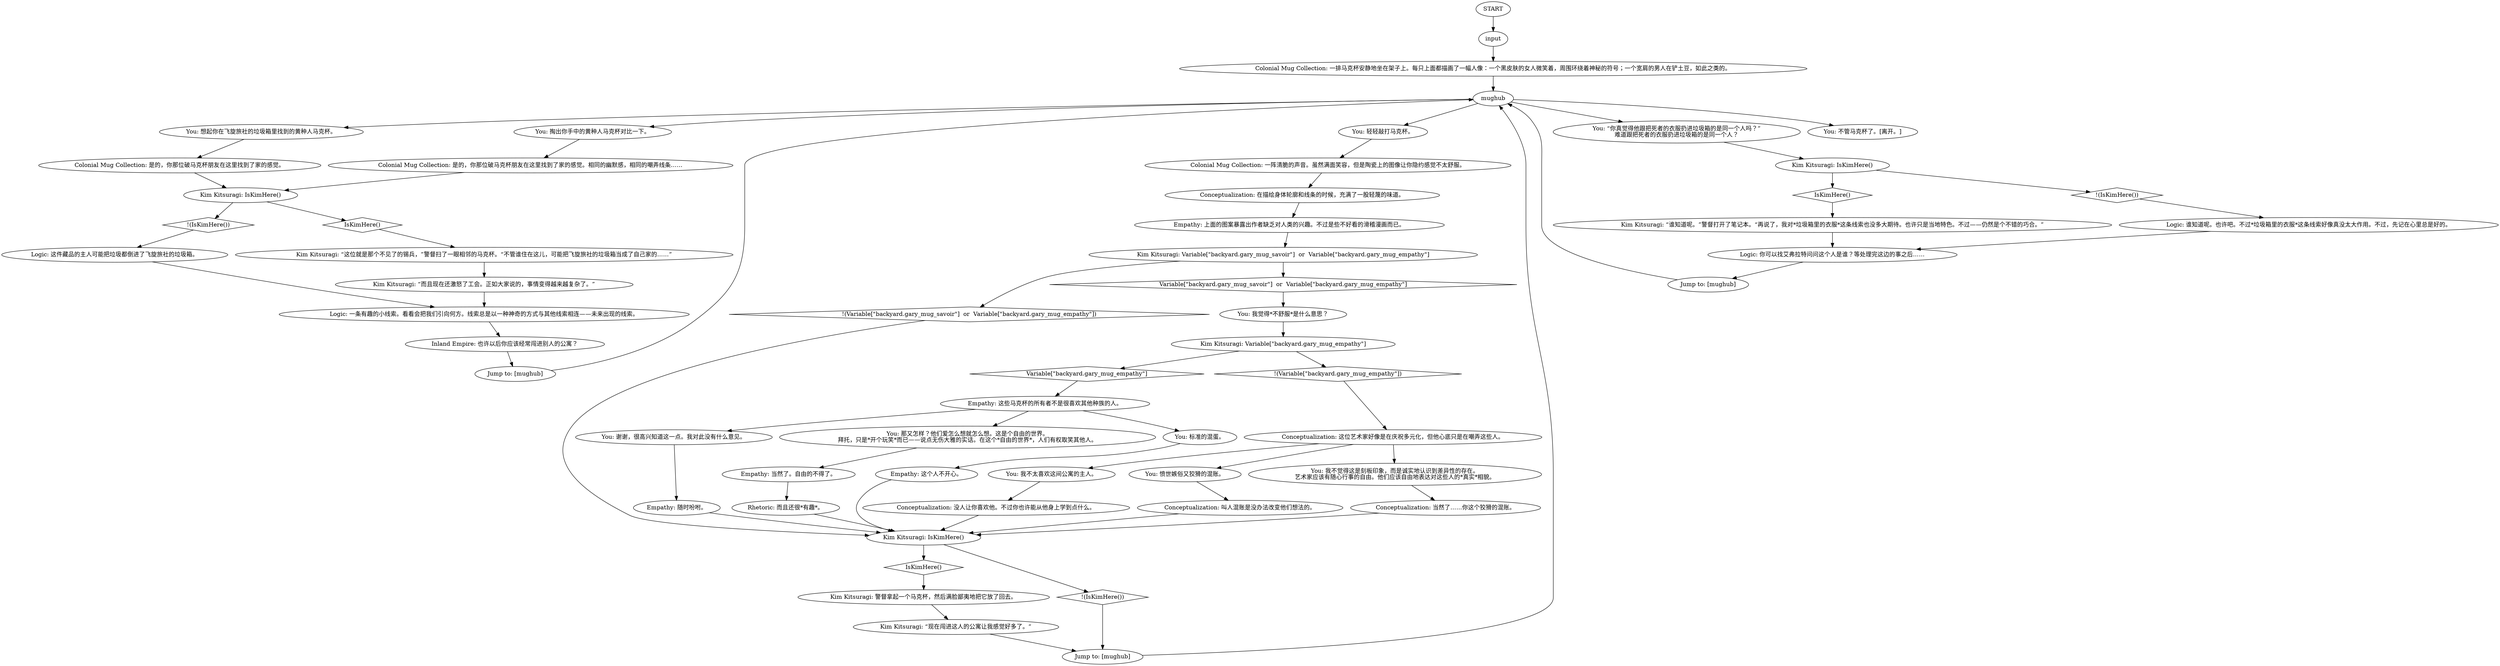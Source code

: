 # GARYS APARTMENT / COLONIAL MUG COLLECTION
# You examine Gary's racist mugs.
# ==================================================
digraph G {
	  0 [label="START"];
	  1 [label="input"];
	  2 [label="Inland Empire: 也许以后你应该经常闯进别人的公寓？"];
	  3 [label="Colonial Mug Collection: 是的，你那位破马克杯朋友在这里找到了家的感觉。"];
	  4 [label="Jump to: [mughub]"];
	  5 [label="mughub"];
	  6 [label="Colonial Mug Collection: 是的，你那位破马克杯朋友在这里找到了家的感觉。相同的幽默感，相同的嘲弄线条……"];
	  7 [label="Kim Kitsuragi: IsKimHere()"];
	  8 [label="IsKimHere()", shape=diamond];
	  9 [label="!(IsKimHere())", shape=diamond];
	  10 [label="You: 愤世嫉俗又狡猾的混账。"];
	  11 [label="You: 我不太喜欢这间公寓的主人。"];
	  12 [label="You: 谢谢，很高兴知道这一点。我对此没有什么意见。"];
	  13 [label="Conceptualization: 叫人混账是没办法改变他们想法的。"];
	  14 [label="Logic: 谁知道呢。也许吧。不过*垃圾箱里的衣服*这条线索好像真没太大作用。不过，先记在心里总是好的。"];
	  15 [label="Kim Kitsuragi: “现在闯进这人的公寓让我感觉好多了。”"];
	  16 [label="You: 轻轻敲打马克杯。"];
	  17 [label="Empathy: 当然了。自由的不得了。"];
	  18 [label="Conceptualization: 当然了……你这个狡猾的混账。"];
	  19 [label="Conceptualization: 没人让你喜欢他。不过你也许能从他身上学到点什么。"];
	  20 [label="Kim Kitsuragi: Variable[\"backyard.gary_mug_empathy\"]"];
	  21 [label="Variable[\"backyard.gary_mug_empathy\"]", shape=diamond];
	  22 [label="!(Variable[\"backyard.gary_mug_empathy\"])", shape=diamond];
	  23 [label="Jump to: [mughub]"];
	  24 [label="You: “你真觉得他跟把死者的衣服扔进垃圾箱的是同一个人吗？”\n难道跟把死者的衣服扔进垃圾箱的是同一个人？"];
	  25 [label="Logic: 一条有趣的小线索。看看会把我们引向何方。线索总是以一种神奇的方式与其他线索相连——未来出现的线索。"];
	  26 [label="Conceptualization: 这位艺术家好像是在庆祝多元化，但他心底只是在嘲弄这些人。"];
	  27 [label="Rhetoric: 而且还很*有趣*。"];
	  28 [label="Conceptualization: 在描绘身体轮廓和线条的时候，充满了一股轻蔑的味道。"];
	  29 [label="Logic: 这件藏品的主人可能把垃圾都倒进了飞旋旅社的垃圾箱。"];
	  30 [label="Kim Kitsuragi: IsKimHere()"];
	  31 [label="IsKimHere()", shape=diamond];
	  32 [label="!(IsKimHere())", shape=diamond];
	  33 [label="Jump to: [mughub]"];
	  34 [label="Logic: 你可以找艾弗拉特问问这个人是谁？等处理完这边的事之后……"];
	  35 [label="Kim Kitsuragi: “这位就是那个不见了的锡兵，”警督扫了一眼相邻的马克杯。“不管谁住在这儿，可能把飞旋旅社的垃圾箱当成了自己家的……”"];
	  36 [label="Kim Kitsuragi: “谁知道呢。”警督打开了笔记本。“再说了，我对*垃圾箱里的衣服*这条线索也没多大期待。也许只是当地特色。不过——仍然是个不错的巧合。”"];
	  37 [label="Colonial Mug Collection: 一阵清脆的声音。虽然满面笑容，但是陶瓷上的图像让你隐约感觉不太舒服。"];
	  38 [label="Kim Kitsuragi: 警督拿起一个马克杯，然后满脸鄙夷地把它放了回去。"];
	  39 [label="You: 想起你在飞旋旅社的垃圾箱里找到的黄种人马克杯。"];
	  40 [label="You: 标准的混蛋。"];
	  41 [label="Empathy: 这个人不开心。"];
	  43 [label="You: 我觉得*不舒服*是什么意思？"];
	  44 [label="Empathy: 这些马克杯的所有者不是很喜欢其他种族的人。"];
	  45 [label="Empathy: 随时吩咐。"];
	  46 [label="Kim Kitsuragi: IsKimHere()"];
	  47 [label="IsKimHere()", shape=diamond];
	  48 [label="!(IsKimHere())", shape=diamond];
	  49 [label="You: 不管马克杯了。[离开。]"];
	  50 [label="Empathy: 上面的图案暴露出作者缺乏对人类的兴趣。不过是些不好看的滑稽漫画而已。"];
	  51 [label="Kim Kitsuragi: Variable[\"backyard.gary_mug_savoir\"]  or  Variable[\"backyard.gary_mug_empathy\"]"];
	  52 [label="Variable[\"backyard.gary_mug_savoir\"]  or  Variable[\"backyard.gary_mug_empathy\"]", shape=diamond];
	  53 [label="!(Variable[\"backyard.gary_mug_savoir\"]  or  Variable[\"backyard.gary_mug_empathy\"])", shape=diamond];
	  54 [label="You: 那又怎样？他们爱怎么想就怎么想。这是个自由的世界。\n拜托，只是*开个玩笑*而已——说点无伤大雅的实话。在这个*自由的世界*，人们有权取笑其他人。"];
	  55 [label="Colonial Mug Collection: 一排马克杯安静地坐在架子上。每只上面都描画了一幅人像：一个黑皮肤的女人微笑着，周围环绕着神秘的符号；一个宽肩的男人在铲土豆，如此之类的。"];
	  56 [label="You: 掏出你手中的黄种人马克杯对比一下。"];
	  57 [label="You: 我不觉得这是刻板印象，而是诚实地认识到差异性的存在。\n艺术家应该有随心行事的自由。他们应该自由地表达对这些人的*真实*相貌。"];
	  58 [label="Kim Kitsuragi: “而且现在还激怒了工会。正如大家说的，事情变得越来越复杂了。”"];
	  0 -> 1
	  1 -> 55
	  2 -> 4
	  3 -> 7
	  4 -> 5
	  5 -> 39
	  5 -> 16
	  5 -> 49
	  5 -> 24
	  5 -> 56
	  6 -> 7
	  7 -> 8
	  7 -> 9
	  8 -> 35
	  9 -> 29
	  10 -> 13
	  11 -> 19
	  12 -> 45
	  13 -> 46
	  14 -> 34
	  15 -> 23
	  16 -> 37
	  17 -> 27
	  18 -> 46
	  19 -> 46
	  20 -> 21
	  20 -> 22
	  21 -> 44
	  22 -> 26
	  23 -> 5
	  24 -> 30
	  25 -> 2
	  26 -> 57
	  26 -> 10
	  26 -> 11
	  27 -> 46
	  28 -> 50
	  29 -> 25
	  30 -> 32
	  30 -> 31
	  31 -> 36
	  32 -> 14
	  33 -> 5
	  34 -> 33
	  35 -> 58
	  36 -> 34
	  37 -> 28
	  38 -> 15
	  39 -> 3
	  40 -> 41
	  41 -> 46
	  43 -> 20
	  44 -> 40
	  44 -> 12
	  44 -> 54
	  45 -> 46
	  46 -> 48
	  46 -> 47
	  47 -> 38
	  48 -> 23
	  50 -> 51
	  51 -> 52
	  51 -> 53
	  52 -> 43
	  53 -> 46
	  54 -> 17
	  55 -> 5
	  56 -> 6
	  57 -> 18
	  58 -> 25
}


